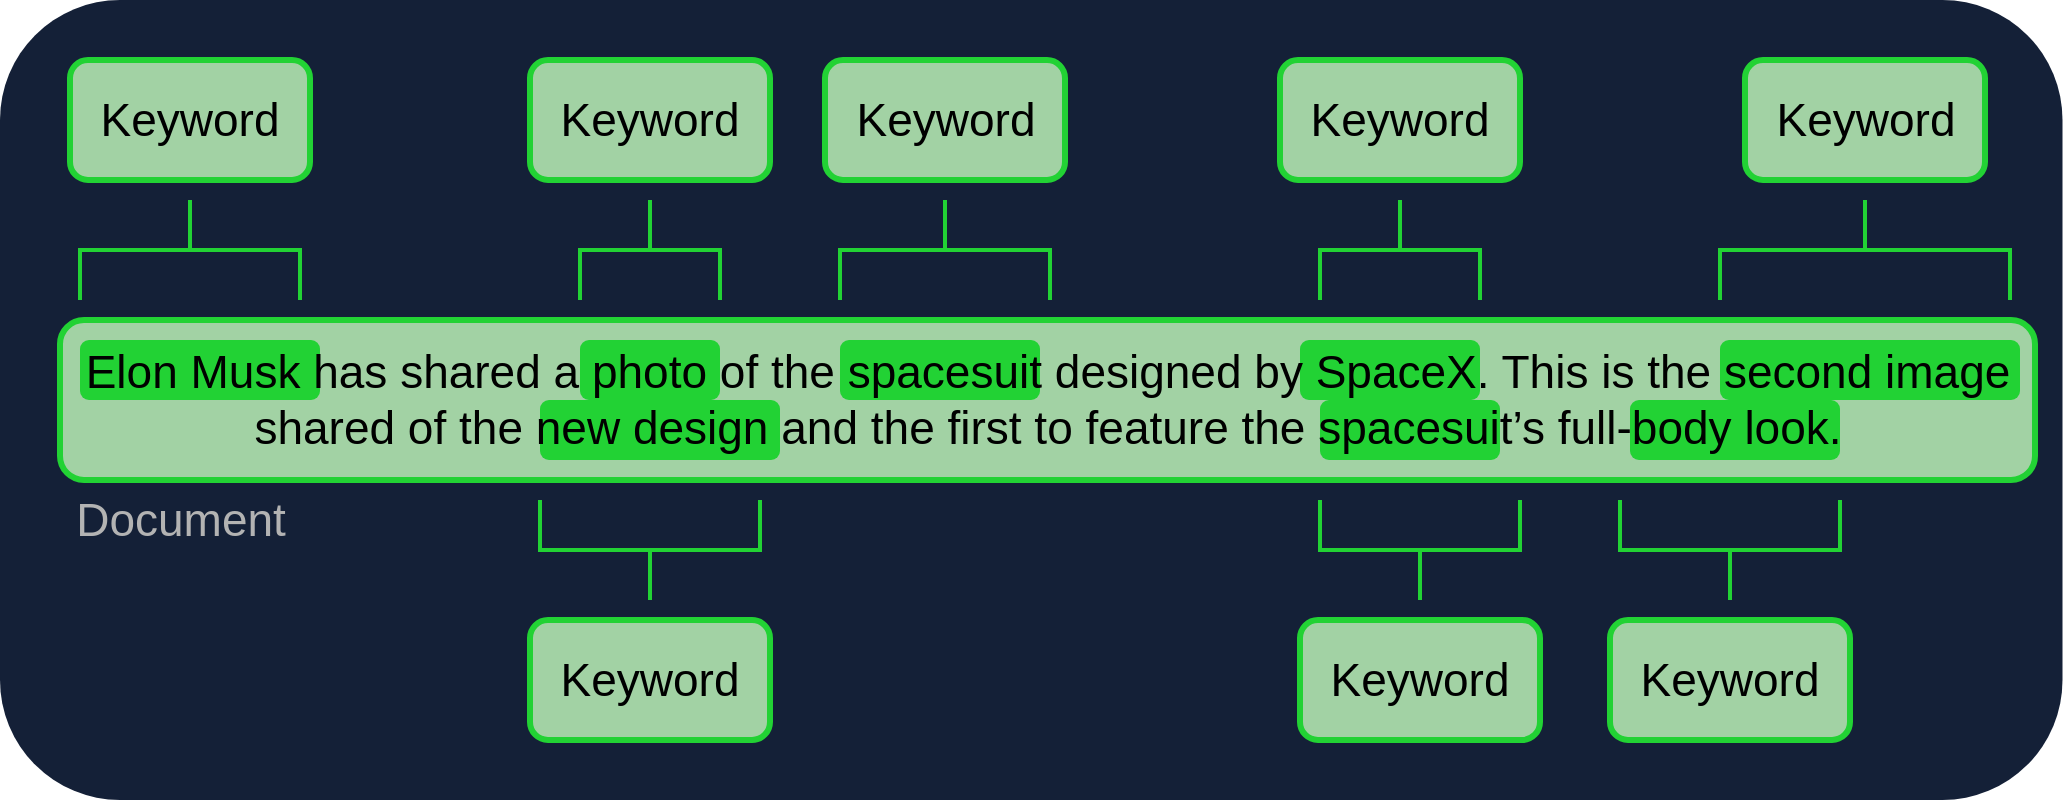 <mxfile version="27.1.6">
  <diagram name="Page-1" id="POaLV1qd_8ivgcaJ0k6t">
    <mxGraphModel dx="1356" dy="721" grid="1" gridSize="10" guides="1" tooltips="1" connect="1" arrows="1" fold="1" page="1" pageScale="1" pageWidth="850" pageHeight="1100" math="0" shadow="0">
      <root>
        <mxCell id="0" />
        <mxCell id="1" parent="0" />
        <mxCell id="lDjh93la92TDXTI0dgt4-59" value="" style="rounded=1;whiteSpace=wrap;html=1;strokeColor=none;strokeWidth=3;align=center;verticalAlign=middle;fontFamily=Helvetica;fontSize=12;fontColor=default;fillColor=#142037;" vertex="1" parent="1">
          <mxGeometry x="260" y="160" width="1031.25" height="400" as="geometry" />
        </mxCell>
        <mxCell id="lDjh93la92TDXTI0dgt4-60" value="" style="rounded=1;whiteSpace=wrap;html=1;strokeColor=#22D234;fillColor=#A2D2A4;strokeWidth=3;" vertex="1" parent="1">
          <mxGeometry x="290" y="320" width="987.5" height="80" as="geometry" />
        </mxCell>
        <mxCell id="lDjh93la92TDXTI0dgt4-61" style="edgeStyle=orthogonalEdgeStyle;rounded=0;orthogonalLoop=1;jettySize=auto;html=1;exitX=0.5;exitY=1;exitDx=0;exitDy=0;" edge="1" parent="1">
          <mxGeometry relative="1" as="geometry">
            <mxPoint x="360" y="320" as="sourcePoint" />
            <mxPoint x="360" y="320" as="targetPoint" />
          </mxGeometry>
        </mxCell>
        <mxCell id="lDjh93la92TDXTI0dgt4-62" value="" style="strokeWidth=2;html=1;shape=mxgraph.flowchart.annotation_2;align=left;labelPosition=right;pointerEvents=1;rounded=1;strokeColor=#22D234;verticalAlign=middle;fontFamily=Helvetica;fontSize=12;fontColor=default;fillColor=#A2D2A4;direction=south;" vertex="1" parent="1">
          <mxGeometry x="300" y="260" width="110" height="50" as="geometry" />
        </mxCell>
        <mxCell id="lDjh93la92TDXTI0dgt4-63" value="" style="strokeWidth=2;html=1;shape=mxgraph.flowchart.annotation_2;align=left;labelPosition=right;pointerEvents=1;rounded=1;strokeColor=#22D234;verticalAlign=middle;fontFamily=Helvetica;fontSize=12;fontColor=default;fillColor=#A2D2A4;direction=south;" vertex="1" parent="1">
          <mxGeometry x="680" y="260" width="105" height="50" as="geometry" />
        </mxCell>
        <mxCell id="lDjh93la92TDXTI0dgt4-64" value="&lt;font style=&quot;font-size: 23px;&quot;&gt;Keyword&lt;/font&gt;" style="rounded=1;whiteSpace=wrap;html=1;strokeColor=#22D234;strokeWidth=3;align=center;verticalAlign=middle;fontFamily=Helvetica;fontSize=12;fontColor=default;fillColor=#A2D2A4;" vertex="1" parent="1">
          <mxGeometry x="295" y="190" width="120" height="60" as="geometry" />
        </mxCell>
        <mxCell id="lDjh93la92TDXTI0dgt4-65" value="&lt;span style=&quot;color: rgb(179, 179, 179);&quot;&gt;&lt;font style=&quot;font-size: 23px;&quot;&gt;Document&lt;/font&gt;&lt;/span&gt;" style="text;html=1;align=center;verticalAlign=middle;resizable=0;points=[];autosize=1;strokeColor=none;fillColor=none;fontFamily=Helvetica;fontSize=12;fontColor=default;" vertex="1" parent="1">
          <mxGeometry x="285" y="400" width="130" height="40" as="geometry" />
        </mxCell>
        <mxCell id="lDjh93la92TDXTI0dgt4-66" value="" style="strokeWidth=2;html=1;shape=mxgraph.flowchart.annotation_2;align=left;labelPosition=right;pointerEvents=1;rounded=1;strokeColor=#22D234;verticalAlign=middle;fontFamily=Helvetica;fontSize=12;fontColor=default;fillColor=#A2D2A4;direction=south;" vertex="1" parent="1">
          <mxGeometry x="1120" y="260" width="145" height="50" as="geometry" />
        </mxCell>
        <mxCell id="lDjh93la92TDXTI0dgt4-67" value="&lt;font style=&quot;font-size: 23px;&quot;&gt;Keyword&lt;/font&gt;" style="rounded=1;whiteSpace=wrap;html=1;strokeColor=#22D234;strokeWidth=3;align=center;verticalAlign=middle;fontFamily=Helvetica;fontSize=12;fontColor=default;fillColor=#A2D2A4;" vertex="1" parent="1">
          <mxGeometry x="672.5" y="190" width="120" height="60" as="geometry" />
        </mxCell>
        <mxCell id="lDjh93la92TDXTI0dgt4-68" value="&lt;font style=&quot;font-size: 23px;&quot;&gt;Keyword&lt;/font&gt;" style="rounded=1;whiteSpace=wrap;html=1;strokeColor=#22D234;strokeWidth=3;align=center;verticalAlign=middle;fontFamily=Helvetica;fontSize=12;fontColor=default;fillColor=#A2D2A4;" vertex="1" parent="1">
          <mxGeometry x="1132.5" y="190" width="120" height="60" as="geometry" />
        </mxCell>
        <mxCell id="lDjh93la92TDXTI0dgt4-69" value="" style="strokeWidth=2;html=1;shape=mxgraph.flowchart.annotation_2;align=left;labelPosition=right;pointerEvents=1;rounded=1;strokeColor=#22D234;verticalAlign=middle;fontFamily=Helvetica;fontSize=12;fontColor=default;fillColor=#A2D2A4;direction=south;" vertex="1" parent="1">
          <mxGeometry x="920" y="260" width="80" height="50" as="geometry" />
        </mxCell>
        <mxCell id="lDjh93la92TDXTI0dgt4-70" value="" style="strokeWidth=2;html=1;shape=mxgraph.flowchart.annotation_2;align=left;labelPosition=right;pointerEvents=1;rounded=1;strokeColor=#22D234;verticalAlign=middle;fontFamily=Helvetica;fontSize=12;fontColor=default;fillColor=#A2D2A4;direction=north;" vertex="1" parent="1">
          <mxGeometry x="1070" y="410" width="110" height="50" as="geometry" />
        </mxCell>
        <mxCell id="lDjh93la92TDXTI0dgt4-71" value="" style="strokeWidth=2;html=1;shape=mxgraph.flowchart.annotation_2;align=left;labelPosition=right;pointerEvents=1;rounded=1;strokeColor=#22D234;verticalAlign=middle;fontFamily=Helvetica;fontSize=12;fontColor=default;fillColor=#A2D2A4;direction=north;" vertex="1" parent="1">
          <mxGeometry x="920" y="410" width="100" height="50" as="geometry" />
        </mxCell>
        <mxCell id="lDjh93la92TDXTI0dgt4-72" value="" style="strokeWidth=2;html=1;shape=mxgraph.flowchart.annotation_2;align=left;labelPosition=right;pointerEvents=1;rounded=1;strokeColor=#22D234;verticalAlign=middle;fontFamily=Helvetica;fontSize=12;fontColor=default;fillColor=#A2D2A4;direction=north;" vertex="1" parent="1">
          <mxGeometry x="530" y="410" width="110" height="50" as="geometry" />
        </mxCell>
        <mxCell id="lDjh93la92TDXTI0dgt4-73" value="" style="strokeWidth=2;html=1;shape=mxgraph.flowchart.annotation_2;align=left;labelPosition=right;pointerEvents=1;rounded=1;strokeColor=#22D234;verticalAlign=middle;fontFamily=Helvetica;fontSize=12;fontColor=default;fillColor=#A2D2A4;direction=south;" vertex="1" parent="1">
          <mxGeometry x="550" y="260" width="70" height="50" as="geometry" />
        </mxCell>
        <mxCell id="lDjh93la92TDXTI0dgt4-74" value="&lt;font style=&quot;font-size: 23px;&quot;&gt;Keyword&lt;/font&gt;" style="rounded=1;whiteSpace=wrap;html=1;strokeColor=#22D234;strokeWidth=3;align=center;verticalAlign=middle;fontFamily=Helvetica;fontSize=12;fontColor=default;fillColor=#A2D2A4;" vertex="1" parent="1">
          <mxGeometry x="525" y="190" width="120" height="60" as="geometry" />
        </mxCell>
        <mxCell id="lDjh93la92TDXTI0dgt4-75" value="&lt;font style=&quot;font-size: 23px;&quot;&gt;Keyword&lt;/font&gt;" style="rounded=1;whiteSpace=wrap;html=1;strokeColor=#22D234;strokeWidth=3;align=center;verticalAlign=middle;fontFamily=Helvetica;fontSize=12;fontColor=default;fillColor=#A2D2A4;" vertex="1" parent="1">
          <mxGeometry x="900" y="190" width="120" height="60" as="geometry" />
        </mxCell>
        <mxCell id="lDjh93la92TDXTI0dgt4-76" value="&lt;font style=&quot;font-size: 23px;&quot;&gt;Keyword&lt;/font&gt;" style="rounded=1;whiteSpace=wrap;html=1;strokeColor=#22D234;strokeWidth=3;align=center;verticalAlign=middle;fontFamily=Helvetica;fontSize=12;fontColor=default;fillColor=#A2D2A4;" vertex="1" parent="1">
          <mxGeometry x="525" y="470" width="120" height="60" as="geometry" />
        </mxCell>
        <mxCell id="lDjh93la92TDXTI0dgt4-77" value="&lt;font style=&quot;font-size: 23px;&quot;&gt;Keyword&lt;/font&gt;" style="rounded=1;whiteSpace=wrap;html=1;strokeColor=#22D234;strokeWidth=3;align=center;verticalAlign=middle;fontFamily=Helvetica;fontSize=12;fontColor=default;fillColor=#A2D2A4;" vertex="1" parent="1">
          <mxGeometry x="910" y="470" width="120" height="60" as="geometry" />
        </mxCell>
        <mxCell id="lDjh93la92TDXTI0dgt4-78" value="&lt;font style=&quot;font-size: 23px;&quot;&gt;Keyword&lt;/font&gt;" style="rounded=1;whiteSpace=wrap;html=1;strokeColor=#22D234;strokeWidth=3;align=center;verticalAlign=middle;fontFamily=Helvetica;fontSize=12;fontColor=default;fillColor=#A2D2A4;" vertex="1" parent="1">
          <mxGeometry x="1065" y="470" width="120" height="60" as="geometry" />
        </mxCell>
        <mxCell id="lDjh93la92TDXTI0dgt4-79" value="" style="rounded=1;whiteSpace=wrap;html=1;strokeColor=none;strokeWidth=3;align=center;verticalAlign=middle;fontFamily=Helvetica;fontSize=12;fontColor=default;fillColor=#22D234;" vertex="1" parent="1">
          <mxGeometry x="300" y="330" width="120" height="30" as="geometry" />
        </mxCell>
        <mxCell id="lDjh93la92TDXTI0dgt4-80" value="" style="rounded=1;whiteSpace=wrap;html=1;strokeColor=none;strokeWidth=3;align=center;verticalAlign=middle;fontFamily=Helvetica;fontSize=12;fontColor=default;fillColor=#22D234;" vertex="1" parent="1">
          <mxGeometry x="550" y="330" width="70" height="30" as="geometry" />
        </mxCell>
        <mxCell id="lDjh93la92TDXTI0dgt4-81" value="" style="rounded=1;whiteSpace=wrap;html=1;strokeColor=none;strokeWidth=3;align=center;verticalAlign=middle;fontFamily=Helvetica;fontSize=12;fontColor=default;fillColor=#22D234;" vertex="1" parent="1">
          <mxGeometry x="680" y="330" width="100" height="30" as="geometry" />
        </mxCell>
        <mxCell id="lDjh93la92TDXTI0dgt4-82" value="" style="rounded=1;whiteSpace=wrap;html=1;strokeColor=none;strokeWidth=3;align=center;verticalAlign=middle;fontFamily=Helvetica;fontSize=12;fontColor=default;fillColor=#22D234;" vertex="1" parent="1">
          <mxGeometry x="910" y="330" width="90" height="30" as="geometry" />
        </mxCell>
        <mxCell id="lDjh93la92TDXTI0dgt4-83" value="" style="rounded=1;whiteSpace=wrap;html=1;strokeColor=none;strokeWidth=3;align=center;verticalAlign=middle;fontFamily=Helvetica;fontSize=12;fontColor=default;fillColor=#22D234;" vertex="1" parent="1">
          <mxGeometry x="1120" y="330" width="150" height="30" as="geometry" />
        </mxCell>
        <mxCell id="lDjh93la92TDXTI0dgt4-84" value="" style="rounded=1;whiteSpace=wrap;html=1;strokeColor=none;strokeWidth=3;align=center;verticalAlign=middle;fontFamily=Helvetica;fontSize=12;fontColor=default;fillColor=#22D234;" vertex="1" parent="1">
          <mxGeometry x="1075" y="360" width="105" height="30" as="geometry" />
        </mxCell>
        <mxCell id="lDjh93la92TDXTI0dgt4-85" value="" style="rounded=1;whiteSpace=wrap;html=1;strokeColor=none;strokeWidth=3;align=center;verticalAlign=middle;fontFamily=Helvetica;fontSize=12;fontColor=default;fillColor=#22D234;" vertex="1" parent="1">
          <mxGeometry x="530" y="360" width="120" height="30" as="geometry" />
        </mxCell>
        <mxCell id="lDjh93la92TDXTI0dgt4-87" value="" style="rounded=1;whiteSpace=wrap;html=1;strokeColor=none;strokeWidth=3;align=center;verticalAlign=middle;fontFamily=Helvetica;fontSize=12;fontColor=default;fillColor=#22D234;" vertex="1" parent="1">
          <mxGeometry x="920" y="360" width="90" height="30" as="geometry" />
        </mxCell>
        <mxCell id="lDjh93la92TDXTI0dgt4-88" value="&lt;font style=&quot;font-size: 23px;&quot;&gt;Elon Musk has shared a photo of the spacesuit designed by SpaceX. This is the second image shared of the new design and the first to feature the spacesuit’s full-body look.&lt;/font&gt;" style="text;html=1;align=center;verticalAlign=middle;whiteSpace=wrap;rounded=0;" vertex="1" parent="1">
          <mxGeometry x="278.75" y="325" width="1010" height="70" as="geometry" />
        </mxCell>
      </root>
    </mxGraphModel>
  </diagram>
</mxfile>
